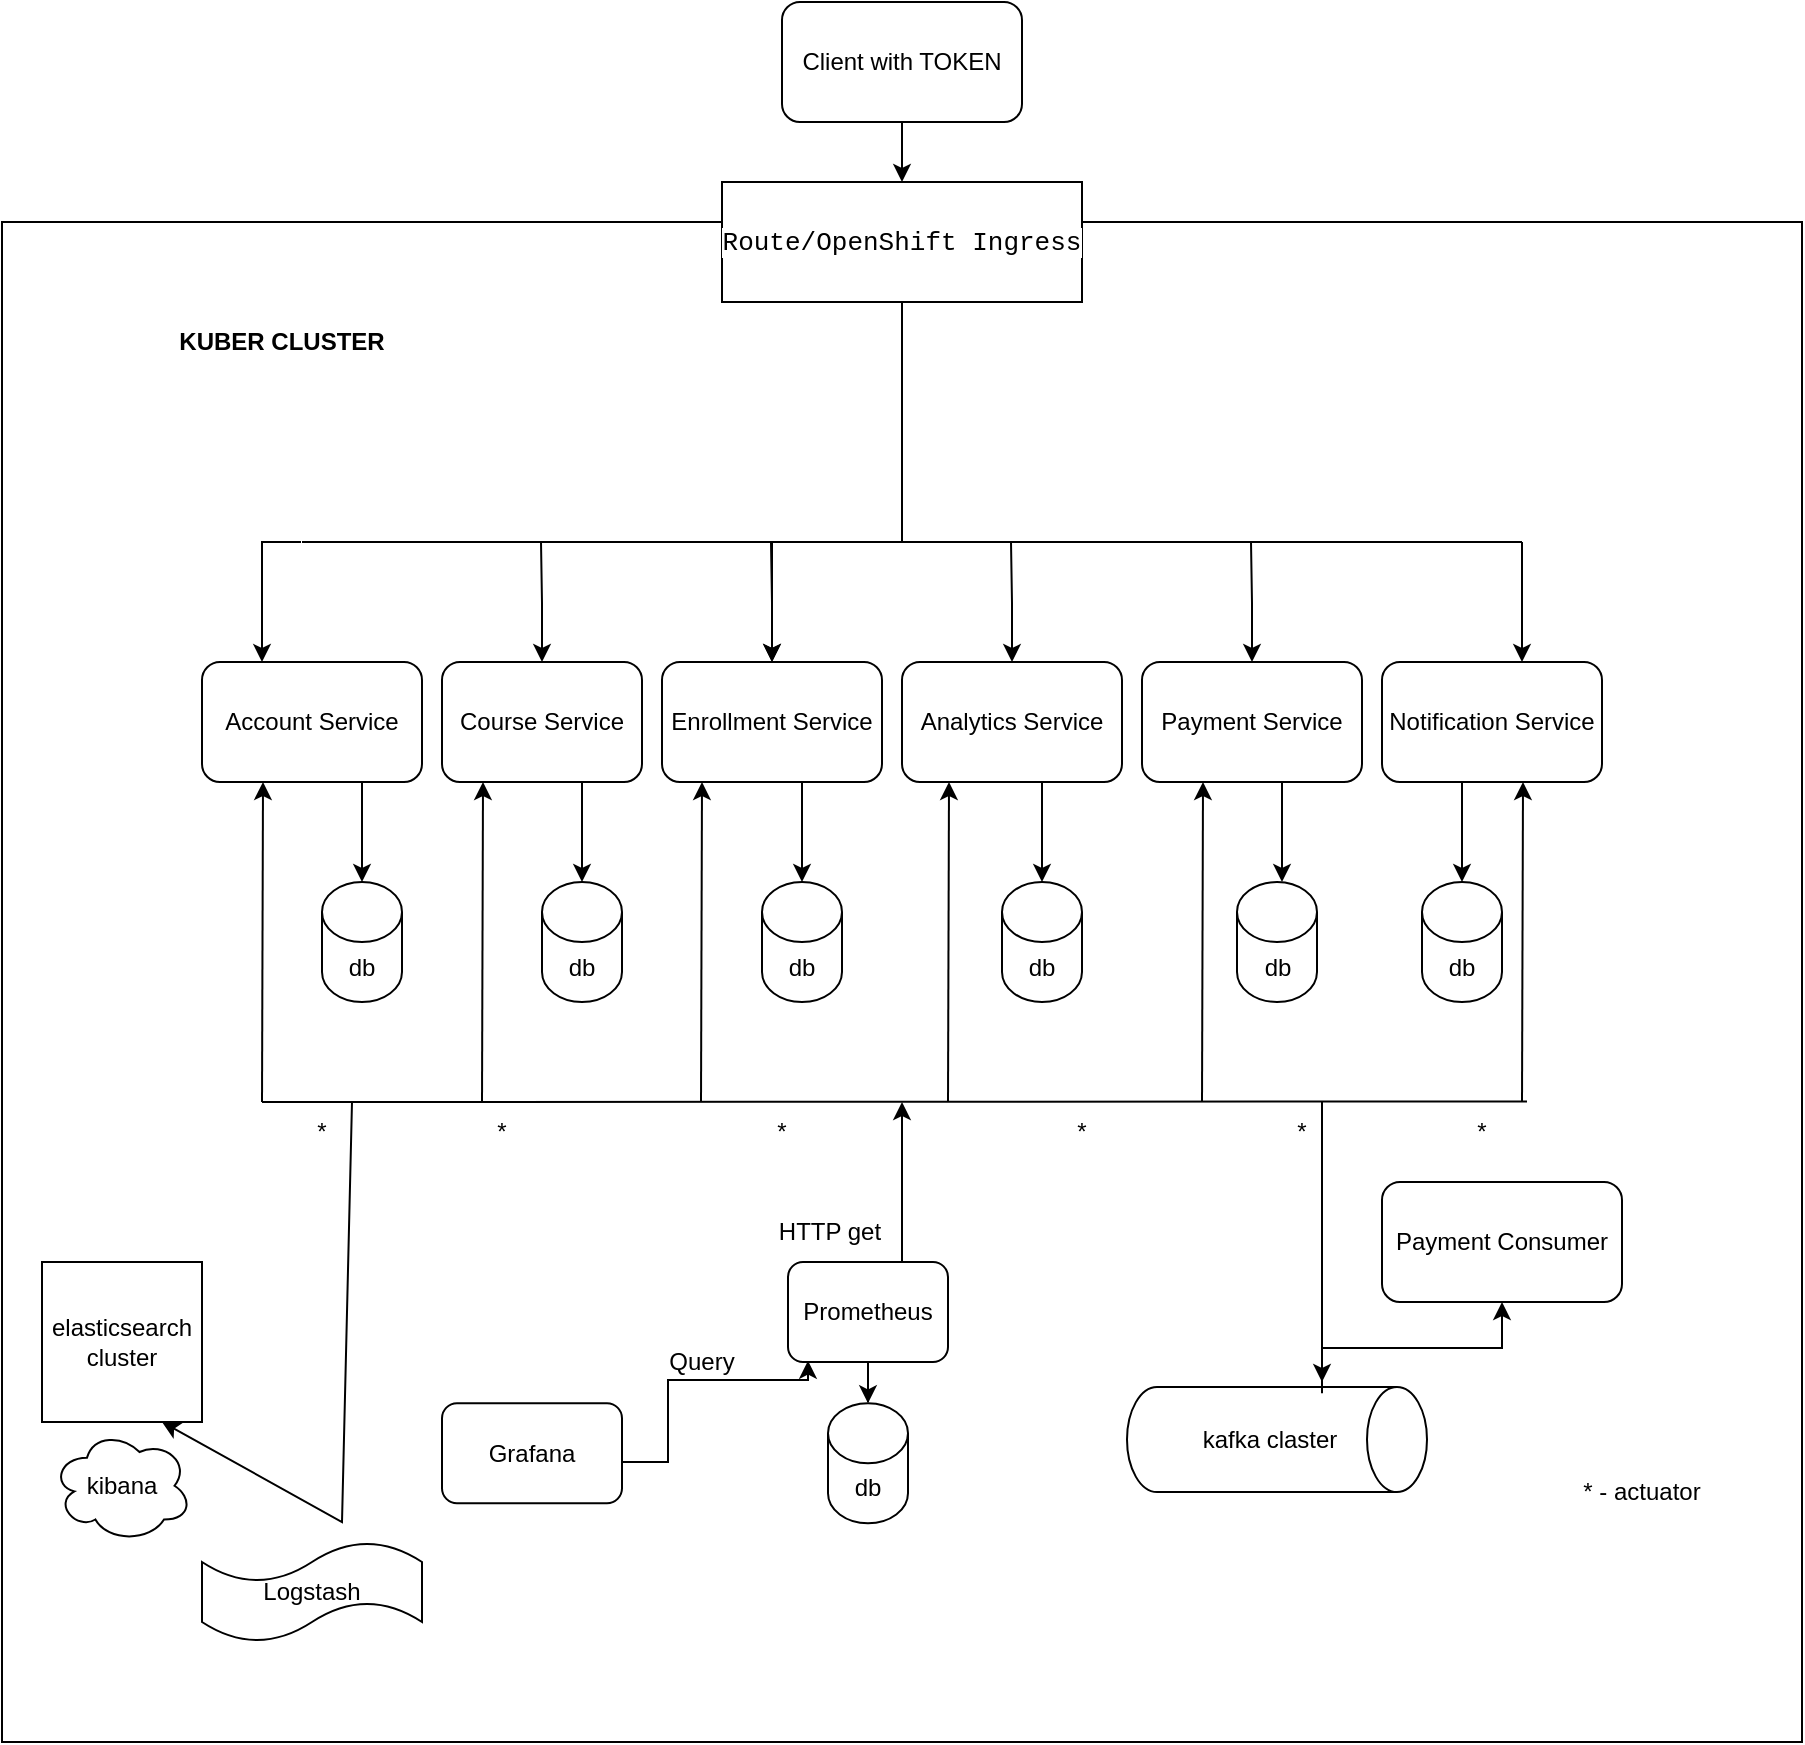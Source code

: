 <mxfile version="24.4.8" type="github">
  <diagram id="C5RBs43oDa-KdzZeNtuy" name="Page-1">
    <mxGraphModel dx="1555" dy="896" grid="1" gridSize="10" guides="1" tooltips="1" connect="1" arrows="1" fold="1" page="1" pageScale="1" pageWidth="827" pageHeight="1169" math="0" shadow="0">
      <root>
        <mxCell id="WIyWlLk6GJQsqaUBKTNV-0" />
        <mxCell id="WIyWlLk6GJQsqaUBKTNV-1" parent="WIyWlLk6GJQsqaUBKTNV-0" />
        <mxCell id="kEjIuvrIirV6rfl9TdOs-2" value="" style="rounded=0;whiteSpace=wrap;html=1;" parent="WIyWlLk6GJQsqaUBKTNV-1" vertex="1">
          <mxGeometry y="120" width="900" height="760" as="geometry" />
        </mxCell>
        <mxCell id="G3HCrtdbnv7-njKT6J-s-4" value="Account Service" style="rounded=1;whiteSpace=wrap;html=1;direction=west;" parent="WIyWlLk6GJQsqaUBKTNV-1" vertex="1">
          <mxGeometry x="100" y="340" width="110" height="60" as="geometry" />
        </mxCell>
        <mxCell id="G3HCrtdbnv7-njKT6J-s-28" value="" style="edgeStyle=orthogonalEdgeStyle;rounded=0;orthogonalLoop=1;jettySize=auto;html=1;" parent="WIyWlLk6GJQsqaUBKTNV-1" source="G3HCrtdbnv7-njKT6J-s-5" target="G3HCrtdbnv7-njKT6J-s-16" edge="1">
          <mxGeometry relative="1" as="geometry">
            <Array as="points">
              <mxPoint x="290" y="420" />
              <mxPoint x="290" y="420" />
            </Array>
          </mxGeometry>
        </mxCell>
        <mxCell id="G3HCrtdbnv7-njKT6J-s-5" value="Course Service" style="rounded=1;whiteSpace=wrap;html=1;" parent="WIyWlLk6GJQsqaUBKTNV-1" vertex="1">
          <mxGeometry x="220" y="340" width="100" height="60" as="geometry" />
        </mxCell>
        <mxCell id="G3HCrtdbnv7-njKT6J-s-32" value="" style="edgeStyle=orthogonalEdgeStyle;rounded=0;orthogonalLoop=1;jettySize=auto;html=1;" parent="WIyWlLk6GJQsqaUBKTNV-1" source="G3HCrtdbnv7-njKT6J-s-7" target="G3HCrtdbnv7-njKT6J-s-17" edge="1">
          <mxGeometry relative="1" as="geometry">
            <Array as="points">
              <mxPoint x="520" y="420" />
              <mxPoint x="520" y="420" />
            </Array>
          </mxGeometry>
        </mxCell>
        <mxCell id="G3HCrtdbnv7-njKT6J-s-7" value="Analytics Service" style="rounded=1;whiteSpace=wrap;html=1;" parent="WIyWlLk6GJQsqaUBKTNV-1" vertex="1">
          <mxGeometry x="450" y="340" width="110" height="60" as="geometry" />
        </mxCell>
        <mxCell id="G3HCrtdbnv7-njKT6J-s-34" value="" style="edgeStyle=orthogonalEdgeStyle;rounded=0;orthogonalLoop=1;jettySize=auto;html=1;" parent="WIyWlLk6GJQsqaUBKTNV-1" source="G3HCrtdbnv7-njKT6J-s-8" target="G3HCrtdbnv7-njKT6J-s-19" edge="1">
          <mxGeometry relative="1" as="geometry">
            <Array as="points">
              <mxPoint x="730" y="430" />
              <mxPoint x="730" y="430" />
            </Array>
          </mxGeometry>
        </mxCell>
        <mxCell id="G3HCrtdbnv7-njKT6J-s-8" value="Notification Service" style="rounded=1;whiteSpace=wrap;html=1;" parent="WIyWlLk6GJQsqaUBKTNV-1" vertex="1">
          <mxGeometry x="690" y="340" width="110" height="60" as="geometry" />
        </mxCell>
        <mxCell id="G3HCrtdbnv7-njKT6J-s-33" value="" style="edgeStyle=orthogonalEdgeStyle;rounded=0;orthogonalLoop=1;jettySize=auto;html=1;" parent="WIyWlLk6GJQsqaUBKTNV-1" source="G3HCrtdbnv7-njKT6J-s-9" target="G3HCrtdbnv7-njKT6J-s-18" edge="1">
          <mxGeometry relative="1" as="geometry">
            <Array as="points">
              <mxPoint x="640" y="440" />
              <mxPoint x="640" y="440" />
            </Array>
          </mxGeometry>
        </mxCell>
        <mxCell id="G3HCrtdbnv7-njKT6J-s-9" value="Payment Service" style="rounded=1;whiteSpace=wrap;html=1;" parent="WIyWlLk6GJQsqaUBKTNV-1" vertex="1">
          <mxGeometry x="570" y="340" width="110" height="60" as="geometry" />
        </mxCell>
        <mxCell id="G3HCrtdbnv7-njKT6J-s-14" value="db" style="shape=cylinder3;whiteSpace=wrap;html=1;boundedLbl=1;backgroundOutline=1;size=15;" parent="WIyWlLk6GJQsqaUBKTNV-1" vertex="1">
          <mxGeometry x="160" y="450" width="40" height="60" as="geometry" />
        </mxCell>
        <mxCell id="G3HCrtdbnv7-njKT6J-s-16" value="db" style="shape=cylinder3;whiteSpace=wrap;html=1;boundedLbl=1;backgroundOutline=1;size=15;" parent="WIyWlLk6GJQsqaUBKTNV-1" vertex="1">
          <mxGeometry x="270" y="450" width="40" height="60" as="geometry" />
        </mxCell>
        <mxCell id="G3HCrtdbnv7-njKT6J-s-17" value="db" style="shape=cylinder3;whiteSpace=wrap;html=1;boundedLbl=1;backgroundOutline=1;size=15;" parent="WIyWlLk6GJQsqaUBKTNV-1" vertex="1">
          <mxGeometry x="500" y="450" width="40" height="60" as="geometry" />
        </mxCell>
        <mxCell id="G3HCrtdbnv7-njKT6J-s-18" value="db" style="shape=cylinder3;whiteSpace=wrap;html=1;boundedLbl=1;backgroundOutline=1;size=15;" parent="WIyWlLk6GJQsqaUBKTNV-1" vertex="1">
          <mxGeometry x="617.5" y="450" width="40" height="60" as="geometry" />
        </mxCell>
        <mxCell id="G3HCrtdbnv7-njKT6J-s-19" value="db" style="shape=cylinder3;whiteSpace=wrap;html=1;boundedLbl=1;backgroundOutline=1;size=15;" parent="WIyWlLk6GJQsqaUBKTNV-1" vertex="1">
          <mxGeometry x="710" y="450" width="40" height="60" as="geometry" />
        </mxCell>
        <mxCell id="G3HCrtdbnv7-njKT6J-s-24" value="" style="edgeStyle=orthogonalEdgeStyle;rounded=0;orthogonalLoop=1;jettySize=auto;html=1;exitX=0.5;exitY=0;exitDx=0;exitDy=0;entryX=0.5;entryY=0;entryDx=0;entryDy=0;entryPerimeter=0;" parent="WIyWlLk6GJQsqaUBKTNV-1" source="G3HCrtdbnv7-njKT6J-s-4" target="G3HCrtdbnv7-njKT6J-s-14" edge="1">
          <mxGeometry relative="1" as="geometry">
            <mxPoint x="134.75" y="410" as="sourcePoint" />
            <mxPoint x="184.75" y="460" as="targetPoint" />
            <Array as="points">
              <mxPoint x="180" y="400" />
              <mxPoint x="180" y="450" />
            </Array>
          </mxGeometry>
        </mxCell>
        <mxCell id="kEjIuvrIirV6rfl9TdOs-11" value="" style="edgeStyle=orthogonalEdgeStyle;rounded=0;orthogonalLoop=1;jettySize=auto;html=1;" parent="WIyWlLk6GJQsqaUBKTNV-1" source="G3HCrtdbnv7-njKT6J-s-37" target="G3HCrtdbnv7-njKT6J-s-6" edge="1">
          <mxGeometry relative="1" as="geometry">
            <Array as="points">
              <mxPoint x="450" y="280" />
              <mxPoint x="385" y="280" />
            </Array>
          </mxGeometry>
        </mxCell>
        <mxCell id="G3HCrtdbnv7-njKT6J-s-40" value="" style="endArrow=classic;html=1;rounded=0;" parent="WIyWlLk6GJQsqaUBKTNV-1" target="G3HCrtdbnv7-njKT6J-s-6" edge="1">
          <mxGeometry width="50" height="50" relative="1" as="geometry">
            <mxPoint x="390" y="380" as="sourcePoint" />
            <mxPoint x="440" y="330" as="targetPoint" />
          </mxGeometry>
        </mxCell>
        <mxCell id="K5nRypew4QiddwOkIwDO-3" value="" style="edgeStyle=orthogonalEdgeStyle;rounded=0;orthogonalLoop=1;jettySize=auto;html=1;" parent="WIyWlLk6GJQsqaUBKTNV-1" source="G3HCrtdbnv7-njKT6J-s-6" target="K5nRypew4QiddwOkIwDO-2" edge="1">
          <mxGeometry relative="1" as="geometry">
            <Array as="points">
              <mxPoint x="400" y="440" />
              <mxPoint x="400" y="440" />
            </Array>
          </mxGeometry>
        </mxCell>
        <mxCell id="G3HCrtdbnv7-njKT6J-s-6" value="Enrollment Service" style="rounded=1;whiteSpace=wrap;html=1;" parent="WIyWlLk6GJQsqaUBKTNV-1" vertex="1">
          <mxGeometry x="330" y="340" width="110" height="60" as="geometry" />
        </mxCell>
        <mxCell id="G3HCrtdbnv7-njKT6J-s-42" value="" style="endArrow=none;html=1;rounded=0;" parent="WIyWlLk6GJQsqaUBKTNV-1" edge="1">
          <mxGeometry width="50" height="50" relative="1" as="geometry">
            <mxPoint x="150" y="280" as="sourcePoint" />
            <mxPoint x="760" y="280" as="targetPoint" />
          </mxGeometry>
        </mxCell>
        <mxCell id="G3HCrtdbnv7-njKT6J-s-44" value="" style="edgeStyle=orthogonalEdgeStyle;rounded=0;orthogonalLoop=1;jettySize=auto;html=1;" parent="WIyWlLk6GJQsqaUBKTNV-1" edge="1">
          <mxGeometry relative="1" as="geometry">
            <mxPoint x="149.5" y="280" as="sourcePoint" />
            <mxPoint x="130" y="340" as="targetPoint" />
            <Array as="points">
              <mxPoint x="130" y="280" />
              <mxPoint x="130" y="340" />
            </Array>
          </mxGeometry>
        </mxCell>
        <mxCell id="G3HCrtdbnv7-njKT6J-s-45" value="" style="edgeStyle=orthogonalEdgeStyle;rounded=0;orthogonalLoop=1;jettySize=auto;html=1;entryX=0.5;entryY=1;entryDx=0;entryDy=0;" parent="WIyWlLk6GJQsqaUBKTNV-1" edge="1">
          <mxGeometry relative="1" as="geometry">
            <mxPoint x="269.5" y="280" as="sourcePoint" />
            <mxPoint x="270" y="340" as="targetPoint" />
          </mxGeometry>
        </mxCell>
        <mxCell id="G3HCrtdbnv7-njKT6J-s-46" value="" style="edgeStyle=orthogonalEdgeStyle;rounded=0;orthogonalLoop=1;jettySize=auto;html=1;entryX=0.5;entryY=1;entryDx=0;entryDy=0;" parent="WIyWlLk6GJQsqaUBKTNV-1" edge="1">
          <mxGeometry relative="1" as="geometry">
            <mxPoint x="384.5" y="280" as="sourcePoint" />
            <mxPoint x="385" y="340" as="targetPoint" />
          </mxGeometry>
        </mxCell>
        <mxCell id="G3HCrtdbnv7-njKT6J-s-47" value="" style="edgeStyle=orthogonalEdgeStyle;rounded=0;orthogonalLoop=1;jettySize=auto;html=1;entryX=0.5;entryY=1;entryDx=0;entryDy=0;" parent="WIyWlLk6GJQsqaUBKTNV-1" edge="1">
          <mxGeometry relative="1" as="geometry">
            <mxPoint x="504.5" y="280" as="sourcePoint" />
            <mxPoint x="505" y="340" as="targetPoint" />
          </mxGeometry>
        </mxCell>
        <mxCell id="G3HCrtdbnv7-njKT6J-s-48" value="" style="edgeStyle=orthogonalEdgeStyle;rounded=0;orthogonalLoop=1;jettySize=auto;html=1;entryX=0.5;entryY=1;entryDx=0;entryDy=0;" parent="WIyWlLk6GJQsqaUBKTNV-1" edge="1">
          <mxGeometry relative="1" as="geometry">
            <mxPoint x="624.5" y="280" as="sourcePoint" />
            <mxPoint x="625" y="340" as="targetPoint" />
          </mxGeometry>
        </mxCell>
        <mxCell id="G3HCrtdbnv7-njKT6J-s-49" value="" style="edgeStyle=orthogonalEdgeStyle;rounded=0;orthogonalLoop=1;jettySize=auto;html=1;entryX=0.5;entryY=1;entryDx=0;entryDy=0;" parent="WIyWlLk6GJQsqaUBKTNV-1" edge="1">
          <mxGeometry relative="1" as="geometry">
            <mxPoint x="760" y="280" as="sourcePoint" />
            <mxPoint x="760" y="340" as="targetPoint" />
          </mxGeometry>
        </mxCell>
        <mxCell id="G3HCrtdbnv7-njKT6J-s-56" value="" style="edgeStyle=orthogonalEdgeStyle;rounded=0;orthogonalLoop=1;jettySize=auto;html=1;entryX=0.25;entryY=1;entryDx=0;entryDy=0;exitX=1;exitY=0.5;exitDx=0;exitDy=0;" parent="WIyWlLk6GJQsqaUBKTNV-1" edge="1">
          <mxGeometry relative="1" as="geometry">
            <mxPoint x="303" y="740.0" as="sourcePoint" />
            <mxPoint x="403" y="689.37" as="targetPoint" />
            <Array as="points">
              <mxPoint x="333" y="740.05" />
              <mxPoint x="333" y="699.05" />
              <mxPoint x="403" y="699.05" />
            </Array>
          </mxGeometry>
        </mxCell>
        <mxCell id="G3HCrtdbnv7-njKT6J-s-51" value="Grafana" style="rounded=1;whiteSpace=wrap;html=1;" parent="WIyWlLk6GJQsqaUBKTNV-1" vertex="1">
          <mxGeometry x="220" y="710.63" width="90" height="50" as="geometry" />
        </mxCell>
        <mxCell id="G3HCrtdbnv7-njKT6J-s-55" value="" style="edgeStyle=orthogonalEdgeStyle;rounded=0;orthogonalLoop=1;jettySize=auto;html=1;" parent="WIyWlLk6GJQsqaUBKTNV-1" source="G3HCrtdbnv7-njKT6J-s-52" target="G3HCrtdbnv7-njKT6J-s-53" edge="1">
          <mxGeometry relative="1" as="geometry" />
        </mxCell>
        <mxCell id="G3HCrtdbnv7-njKT6J-s-52" value="Prometheus" style="rounded=1;whiteSpace=wrap;html=1;" parent="WIyWlLk6GJQsqaUBKTNV-1" vertex="1">
          <mxGeometry x="393" y="640" width="80" height="50" as="geometry" />
        </mxCell>
        <mxCell id="G3HCrtdbnv7-njKT6J-s-53" value="db" style="shape=cylinder3;whiteSpace=wrap;html=1;boundedLbl=1;backgroundOutline=1;size=15;" parent="WIyWlLk6GJQsqaUBKTNV-1" vertex="1">
          <mxGeometry x="413" y="710.63" width="40" height="60" as="geometry" />
        </mxCell>
        <mxCell id="G3HCrtdbnv7-njKT6J-s-57" value="Query" style="text;html=1;align=center;verticalAlign=middle;whiteSpace=wrap;rounded=0;" parent="WIyWlLk6GJQsqaUBKTNV-1" vertex="1">
          <mxGeometry x="320" y="690" width="60" as="geometry" />
        </mxCell>
        <mxCell id="G3HCrtdbnv7-njKT6J-s-58" value="" style="endArrow=none;html=1;rounded=0;exitX=0;exitY=0;exitDx=0;exitDy=0;entryX=0.875;entryY=-0.008;entryDx=0;entryDy=0;entryPerimeter=0;" parent="WIyWlLk6GJQsqaUBKTNV-1" source="G3HCrtdbnv7-njKT6J-s-69" target="G3HCrtdbnv7-njKT6J-s-73" edge="1">
          <mxGeometry width="50" height="50" relative="1" as="geometry">
            <mxPoint x="80" y="560" as="sourcePoint" />
            <mxPoint x="790" y="560" as="targetPoint" />
          </mxGeometry>
        </mxCell>
        <mxCell id="G3HCrtdbnv7-njKT6J-s-60" value="" style="endArrow=classic;html=1;rounded=0;" parent="WIyWlLk6GJQsqaUBKTNV-1" edge="1">
          <mxGeometry width="50" height="50" relative="1" as="geometry">
            <mxPoint x="473" y="560" as="sourcePoint" />
            <mxPoint x="473.5" y="400" as="targetPoint" />
          </mxGeometry>
        </mxCell>
        <mxCell id="G3HCrtdbnv7-njKT6J-s-61" value="" style="endArrow=classic;html=1;rounded=0;" parent="WIyWlLk6GJQsqaUBKTNV-1" edge="1">
          <mxGeometry width="50" height="50" relative="1" as="geometry">
            <mxPoint x="349.5" y="560" as="sourcePoint" />
            <mxPoint x="350" y="400" as="targetPoint" />
          </mxGeometry>
        </mxCell>
        <mxCell id="G3HCrtdbnv7-njKT6J-s-62" value="" style="endArrow=classic;html=1;rounded=0;" parent="WIyWlLk6GJQsqaUBKTNV-1" edge="1">
          <mxGeometry width="50" height="50" relative="1" as="geometry">
            <mxPoint x="130" y="560" as="sourcePoint" />
            <mxPoint x="130.5" y="400" as="targetPoint" />
          </mxGeometry>
        </mxCell>
        <mxCell id="G3HCrtdbnv7-njKT6J-s-63" value="" style="endArrow=classic;html=1;rounded=0;" parent="WIyWlLk6GJQsqaUBKTNV-1" edge="1">
          <mxGeometry width="50" height="50" relative="1" as="geometry">
            <mxPoint x="240" y="560" as="sourcePoint" />
            <mxPoint x="240.5" y="400" as="targetPoint" />
          </mxGeometry>
        </mxCell>
        <mxCell id="G3HCrtdbnv7-njKT6J-s-64" value="" style="endArrow=classic;html=1;rounded=0;" parent="WIyWlLk6GJQsqaUBKTNV-1" edge="1">
          <mxGeometry width="50" height="50" relative="1" as="geometry">
            <mxPoint x="760" y="560" as="sourcePoint" />
            <mxPoint x="760.5" y="400" as="targetPoint" />
          </mxGeometry>
        </mxCell>
        <mxCell id="G3HCrtdbnv7-njKT6J-s-65" value="HTTP get" style="text;html=1;align=center;verticalAlign=middle;whiteSpace=wrap;rounded=0;" parent="WIyWlLk6GJQsqaUBKTNV-1" vertex="1">
          <mxGeometry x="384" y="610" width="60" height="30" as="geometry" />
        </mxCell>
        <mxCell id="G3HCrtdbnv7-njKT6J-s-66" value="" style="endArrow=classic;html=1;rounded=0;exitX=0.5;exitY=0;exitDx=0;exitDy=0;" parent="WIyWlLk6GJQsqaUBKTNV-1" edge="1">
          <mxGeometry width="50" height="50" relative="1" as="geometry">
            <mxPoint x="450" y="640" as="sourcePoint" />
            <mxPoint x="450" y="560" as="targetPoint" />
            <Array as="points" />
          </mxGeometry>
        </mxCell>
        <mxCell id="G3HCrtdbnv7-njKT6J-s-69" value="*" style="text;html=1;align=center;verticalAlign=middle;whiteSpace=wrap;rounded=0;" parent="WIyWlLk6GJQsqaUBKTNV-1" vertex="1">
          <mxGeometry x="130" y="560" width="60" height="30" as="geometry" />
        </mxCell>
        <mxCell id="G3HCrtdbnv7-njKT6J-s-70" value="*" style="text;html=1;align=center;verticalAlign=middle;whiteSpace=wrap;rounded=0;" parent="WIyWlLk6GJQsqaUBKTNV-1" vertex="1">
          <mxGeometry x="220" y="560" width="60" height="30" as="geometry" />
        </mxCell>
        <mxCell id="G3HCrtdbnv7-njKT6J-s-71" value="*" style="text;html=1;align=center;verticalAlign=middle;whiteSpace=wrap;rounded=0;" parent="WIyWlLk6GJQsqaUBKTNV-1" vertex="1">
          <mxGeometry x="360" y="560" width="60" height="30" as="geometry" />
        </mxCell>
        <mxCell id="G3HCrtdbnv7-njKT6J-s-72" value="*" style="text;html=1;align=center;verticalAlign=middle;whiteSpace=wrap;rounded=0;" parent="WIyWlLk6GJQsqaUBKTNV-1" vertex="1">
          <mxGeometry x="510" y="560" width="60" height="30" as="geometry" />
        </mxCell>
        <mxCell id="G3HCrtdbnv7-njKT6J-s-73" value="*" style="text;html=1;align=center;verticalAlign=middle;whiteSpace=wrap;rounded=0;" parent="WIyWlLk6GJQsqaUBKTNV-1" vertex="1">
          <mxGeometry x="710" y="560" width="60" height="30" as="geometry" />
        </mxCell>
        <mxCell id="G3HCrtdbnv7-njKT6J-s-74" value="" style="endArrow=classic;html=1;rounded=0;" parent="WIyWlLk6GJQsqaUBKTNV-1" edge="1">
          <mxGeometry width="50" height="50" relative="1" as="geometry">
            <mxPoint x="600" y="560" as="sourcePoint" />
            <mxPoint x="600.5" y="400" as="targetPoint" />
          </mxGeometry>
        </mxCell>
        <mxCell id="G3HCrtdbnv7-njKT6J-s-77" value="*" style="text;html=1;align=center;verticalAlign=middle;whiteSpace=wrap;rounded=0;" parent="WIyWlLk6GJQsqaUBKTNV-1" vertex="1">
          <mxGeometry x="620" y="560" width="60" height="30" as="geometry" />
        </mxCell>
        <mxCell id="G3HCrtdbnv7-njKT6J-s-78" value="* - actuator" style="text;html=1;align=center;verticalAlign=middle;whiteSpace=wrap;rounded=0;" parent="WIyWlLk6GJQsqaUBKTNV-1" vertex="1">
          <mxGeometry x="775" y="740" width="90" height="30" as="geometry" />
        </mxCell>
        <mxCell id="kEjIuvrIirV6rfl9TdOs-3" value="&lt;b&gt;KUBER CLUSTER&lt;/b&gt;" style="text;html=1;align=center;verticalAlign=middle;whiteSpace=wrap;rounded=0;" parent="WIyWlLk6GJQsqaUBKTNV-1" vertex="1">
          <mxGeometry x="70" y="140" width="140" height="80" as="geometry" />
        </mxCell>
        <mxCell id="G3HCrtdbnv7-njKT6J-s-37" value="&lt;span style=&quot;font-family: Menlo, Monaco, Consolas, &amp;quot;Andale Mono&amp;quot;, &amp;quot;Ubuntu Mono&amp;quot;, &amp;quot;Courier New&amp;quot;, monospace; font-size: 13px; text-align: left; white-space: pre;&quot;&gt;Route/OpenShift Ingress&lt;/span&gt;" style="rounded=0;whiteSpace=wrap;html=1;labelBackgroundColor=default;" parent="WIyWlLk6GJQsqaUBKTNV-1" vertex="1">
          <mxGeometry x="360" y="100" width="180" height="60" as="geometry" />
        </mxCell>
        <mxCell id="kEjIuvrIirV6rfl9TdOs-21" value="" style="edgeStyle=orthogonalEdgeStyle;rounded=0;orthogonalLoop=1;jettySize=auto;html=1;" parent="WIyWlLk6GJQsqaUBKTNV-1" source="kEjIuvrIirV6rfl9TdOs-20" target="G3HCrtdbnv7-njKT6J-s-37" edge="1">
          <mxGeometry relative="1" as="geometry" />
        </mxCell>
        <mxCell id="kEjIuvrIirV6rfl9TdOs-20" value="Client with TOKEN" style="rounded=1;whiteSpace=wrap;html=1;" parent="WIyWlLk6GJQsqaUBKTNV-1" vertex="1">
          <mxGeometry x="390" y="10" width="120" height="60" as="geometry" />
        </mxCell>
        <mxCell id="kEjIuvrIirV6rfl9TdOs-22" value="" style="shape=cylinder3;whiteSpace=wrap;html=1;boundedLbl=1;backgroundOutline=1;size=15;rotation=90;" parent="WIyWlLk6GJQsqaUBKTNV-1" vertex="1">
          <mxGeometry x="611.25" y="653.75" width="52.5" height="150" as="geometry" />
        </mxCell>
        <mxCell id="kEjIuvrIirV6rfl9TdOs-28" value="" style="edgeStyle=orthogonalEdgeStyle;rounded=0;orthogonalLoop=1;jettySize=auto;html=1;" parent="WIyWlLk6GJQsqaUBKTNV-1" source="kEjIuvrIirV6rfl9TdOs-23" target="kEjIuvrIirV6rfl9TdOs-27" edge="1">
          <mxGeometry relative="1" as="geometry">
            <Array as="points">
              <mxPoint x="660" y="683" />
              <mxPoint x="750" y="683" />
            </Array>
          </mxGeometry>
        </mxCell>
        <mxCell id="kEjIuvrIirV6rfl9TdOs-23" value="kafka claster" style="text;html=1;align=center;verticalAlign=middle;whiteSpace=wrap;rounded=0;" parent="WIyWlLk6GJQsqaUBKTNV-1" vertex="1">
          <mxGeometry x="568.75" y="705.63" width="130" height="46.25" as="geometry" />
        </mxCell>
        <mxCell id="kEjIuvrIirV6rfl9TdOs-27" value="Payment Consumer" style="rounded=1;whiteSpace=wrap;html=1;" parent="WIyWlLk6GJQsqaUBKTNV-1" vertex="1">
          <mxGeometry x="690" y="600" width="120" height="60" as="geometry" />
        </mxCell>
        <mxCell id="kEjIuvrIirV6rfl9TdOs-31" value="" style="endArrow=classic;html=1;rounded=0;" parent="WIyWlLk6GJQsqaUBKTNV-1" edge="1">
          <mxGeometry width="50" height="50" relative="1" as="geometry">
            <mxPoint x="660" y="560" as="sourcePoint" />
            <mxPoint x="660" y="700" as="targetPoint" />
          </mxGeometry>
        </mxCell>
        <mxCell id="kEjIuvrIirV6rfl9TdOs-33" value="elasticsearch&lt;div&gt;cluster&lt;/div&gt;" style="whiteSpace=wrap;html=1;aspect=fixed;" parent="WIyWlLk6GJQsqaUBKTNV-1" vertex="1">
          <mxGeometry x="20" y="640" width="80" height="80" as="geometry" />
        </mxCell>
        <mxCell id="kEjIuvrIirV6rfl9TdOs-51" value="kibana" style="ellipse;shape=cloud;whiteSpace=wrap;html=1;" parent="WIyWlLk6GJQsqaUBKTNV-1" vertex="1">
          <mxGeometry x="25" y="723.75" width="70" height="56.25" as="geometry" />
        </mxCell>
        <mxCell id="kEjIuvrIirV6rfl9TdOs-62" value="" style="endArrow=classic;html=1;rounded=0;entryX=0.75;entryY=1;entryDx=0;entryDy=0;exitX=0.75;exitY=0;exitDx=0;exitDy=0;" parent="WIyWlLk6GJQsqaUBKTNV-1" source="G3HCrtdbnv7-njKT6J-s-69" target="kEjIuvrIirV6rfl9TdOs-33" edge="1">
          <mxGeometry width="50" height="50" relative="1" as="geometry">
            <mxPoint x="200" y="560" as="sourcePoint" />
            <mxPoint x="539" y="820.63" as="targetPoint" />
            <Array as="points">
              <mxPoint x="170" y="770" />
            </Array>
          </mxGeometry>
        </mxCell>
        <mxCell id="kEjIuvrIirV6rfl9TdOs-63" value="Logstash" style="shape=tape;whiteSpace=wrap;html=1;" parent="WIyWlLk6GJQsqaUBKTNV-1" vertex="1">
          <mxGeometry x="100" y="780" width="110" height="50" as="geometry" />
        </mxCell>
        <mxCell id="K5nRypew4QiddwOkIwDO-2" value="db" style="shape=cylinder3;whiteSpace=wrap;html=1;boundedLbl=1;backgroundOutline=1;size=15;" parent="WIyWlLk6GJQsqaUBKTNV-1" vertex="1">
          <mxGeometry x="380" y="450" width="40" height="60" as="geometry" />
        </mxCell>
      </root>
    </mxGraphModel>
  </diagram>
</mxfile>
